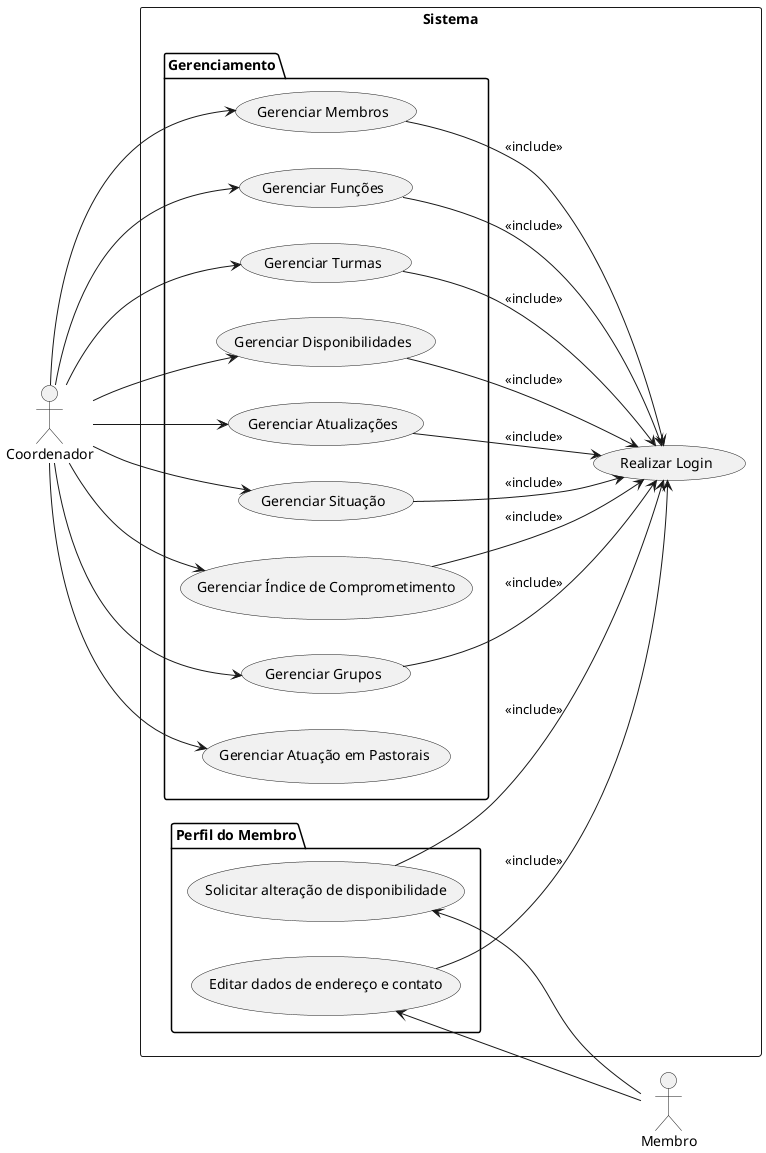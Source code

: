 @startuml
left to right direction

actor "Coordenador" as Coord
actor "Membro" as Membro

rectangle "Sistema" {
  
  usecase "Realizar Login" as UCLogin
  
  package "Gerenciamento" {
    usecase "Gerenciar Membros" as UC1
    usecase "Gerenciar Funções" as UC2
    usecase "Gerenciar Turmas" as UC3
    usecase "Gerenciar Disponibilidades" as UC4
    usecase "Gerenciar Atualizações" as UC5
    usecase "Gerenciar Situação" as UC6
    usecase "Gerenciar Índice de Comprometimento" as UC7
    usecase "Gerenciar Grupos" as UC8
	usecase "Gerenciar Atuação em Pastorais" as UC11
  }

  package "Perfil do Membro" {
    usecase "Solicitar alteração de disponibilidade" as UC9
    usecase "Editar dados de endereço e contato" as UC10
  }
}

' Atores conectados aos seus casos de uso
Coord --> UC1
Coord --> UC2
Coord --> UC3
Coord --> UC4
Coord --> UC5
Coord --> UC6
Coord --> UC7
Coord --> UC8
Coord --> UC11

UC9 <-- Membro
UC10 <-- Membro

' Includes de login
UC1 --> UCLogin : <<include>>
UC2 --> UCLogin : <<include>>
UC3 --> UCLogin : <<include>>
UC4 --> UCLogin : <<include>>
UC5 --> UCLogin : <<include>>
UC6 --> UCLogin : <<include>>
UC7 --> UCLogin : <<include>>
UC8 --> UCLogin : <<include>>
UC9 --> UCLogin : <<include>>
UC10 --> UCLogin : <<include>>
@enduml
